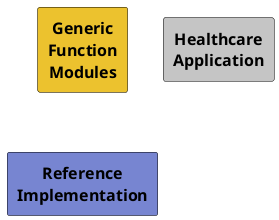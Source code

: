 @startuml
set separator none

skinparam {
  shadowing false
  arrowFontSize 15
  defaultTextAlignment center
  wrapWidth 100
  maxMessageSize 100
}
hide stereotype

skinparam rectangle<<_transparent>> {
  BorderColor transparent
  BackgroundColor transparent
  FontColor transparent
}

skinparam rectangle<<1>> {
  BackgroundColor #ecc22e
  FontColor #000000
  BorderColor #000000
}
rectangle "==Generic Function Modules" <<1>>

skinparam rectangle<<2>> {
  BackgroundColor #c5c5c5
  FontColor #000000
  BorderColor #000000
}
rectangle "==Healthcare Application" <<2>>

skinparam rectangle<<3>> {
  BackgroundColor #7785d1
  FontColor #000000
  BorderColor #000000
}
rectangle "==Reference Implementation" <<3>>


@enduml
